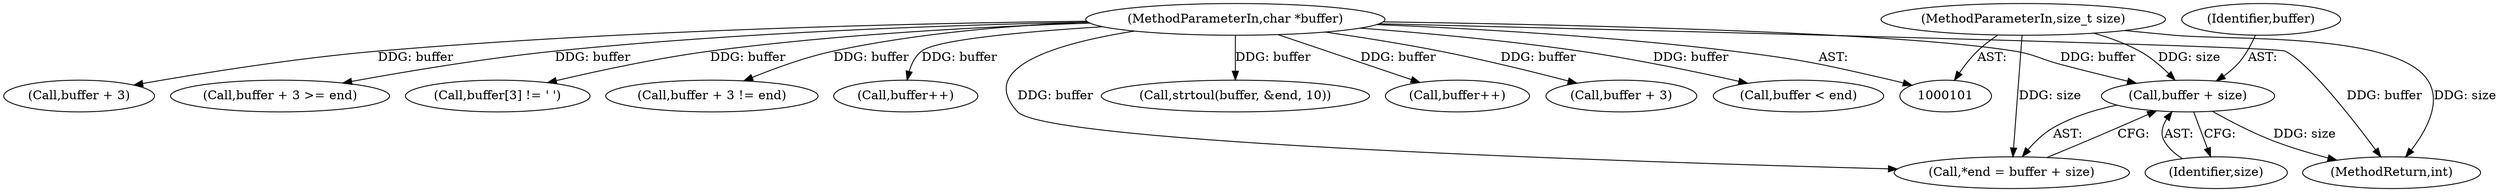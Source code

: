 digraph "0_keepalived_f28015671a4b04785859d1b4b1327b367b6a10e9@pointer" {
"1000108" [label="(Call,buffer + size)"];
"1000102" [label="(MethodParameterIn,char *buffer)"];
"1000103" [label="(MethodParameterIn,size_t size)"];
"1000133" [label="(Call,buffer + 3)"];
"1000132" [label="(Call,buffer + 3 >= end)"];
"1000110" [label="(Identifier,size)"];
"1000103" [label="(MethodParameterIn,size_t size)"];
"1000142" [label="(Call,buffer[3] != ' ')"];
"1000157" [label="(Call,buffer + 3 != end)"];
"1000109" [label="(Identifier,buffer)"];
"1000108" [label="(Call,buffer + size)"];
"1000102" [label="(MethodParameterIn,char *buffer)"];
"1000128" [label="(Call,buffer++)"];
"1000151" [label="(Call,strtoul(buffer, &end, 10))"];
"1000126" [label="(Call,buffer++)"];
"1000158" [label="(Call,buffer + 3)"];
"1000106" [label="(Call,*end = buffer + size)"];
"1000166" [label="(MethodReturn,int)"];
"1000114" [label="(Call,buffer < end)"];
"1000108" -> "1000106"  [label="AST: "];
"1000108" -> "1000110"  [label="CFG: "];
"1000109" -> "1000108"  [label="AST: "];
"1000110" -> "1000108"  [label="AST: "];
"1000106" -> "1000108"  [label="CFG: "];
"1000108" -> "1000166"  [label="DDG: size"];
"1000102" -> "1000108"  [label="DDG: buffer"];
"1000103" -> "1000108"  [label="DDG: size"];
"1000102" -> "1000101"  [label="AST: "];
"1000102" -> "1000166"  [label="DDG: buffer"];
"1000102" -> "1000106"  [label="DDG: buffer"];
"1000102" -> "1000114"  [label="DDG: buffer"];
"1000102" -> "1000126"  [label="DDG: buffer"];
"1000102" -> "1000128"  [label="DDG: buffer"];
"1000102" -> "1000132"  [label="DDG: buffer"];
"1000102" -> "1000133"  [label="DDG: buffer"];
"1000102" -> "1000142"  [label="DDG: buffer"];
"1000102" -> "1000151"  [label="DDG: buffer"];
"1000102" -> "1000157"  [label="DDG: buffer"];
"1000102" -> "1000158"  [label="DDG: buffer"];
"1000103" -> "1000101"  [label="AST: "];
"1000103" -> "1000166"  [label="DDG: size"];
"1000103" -> "1000106"  [label="DDG: size"];
}

